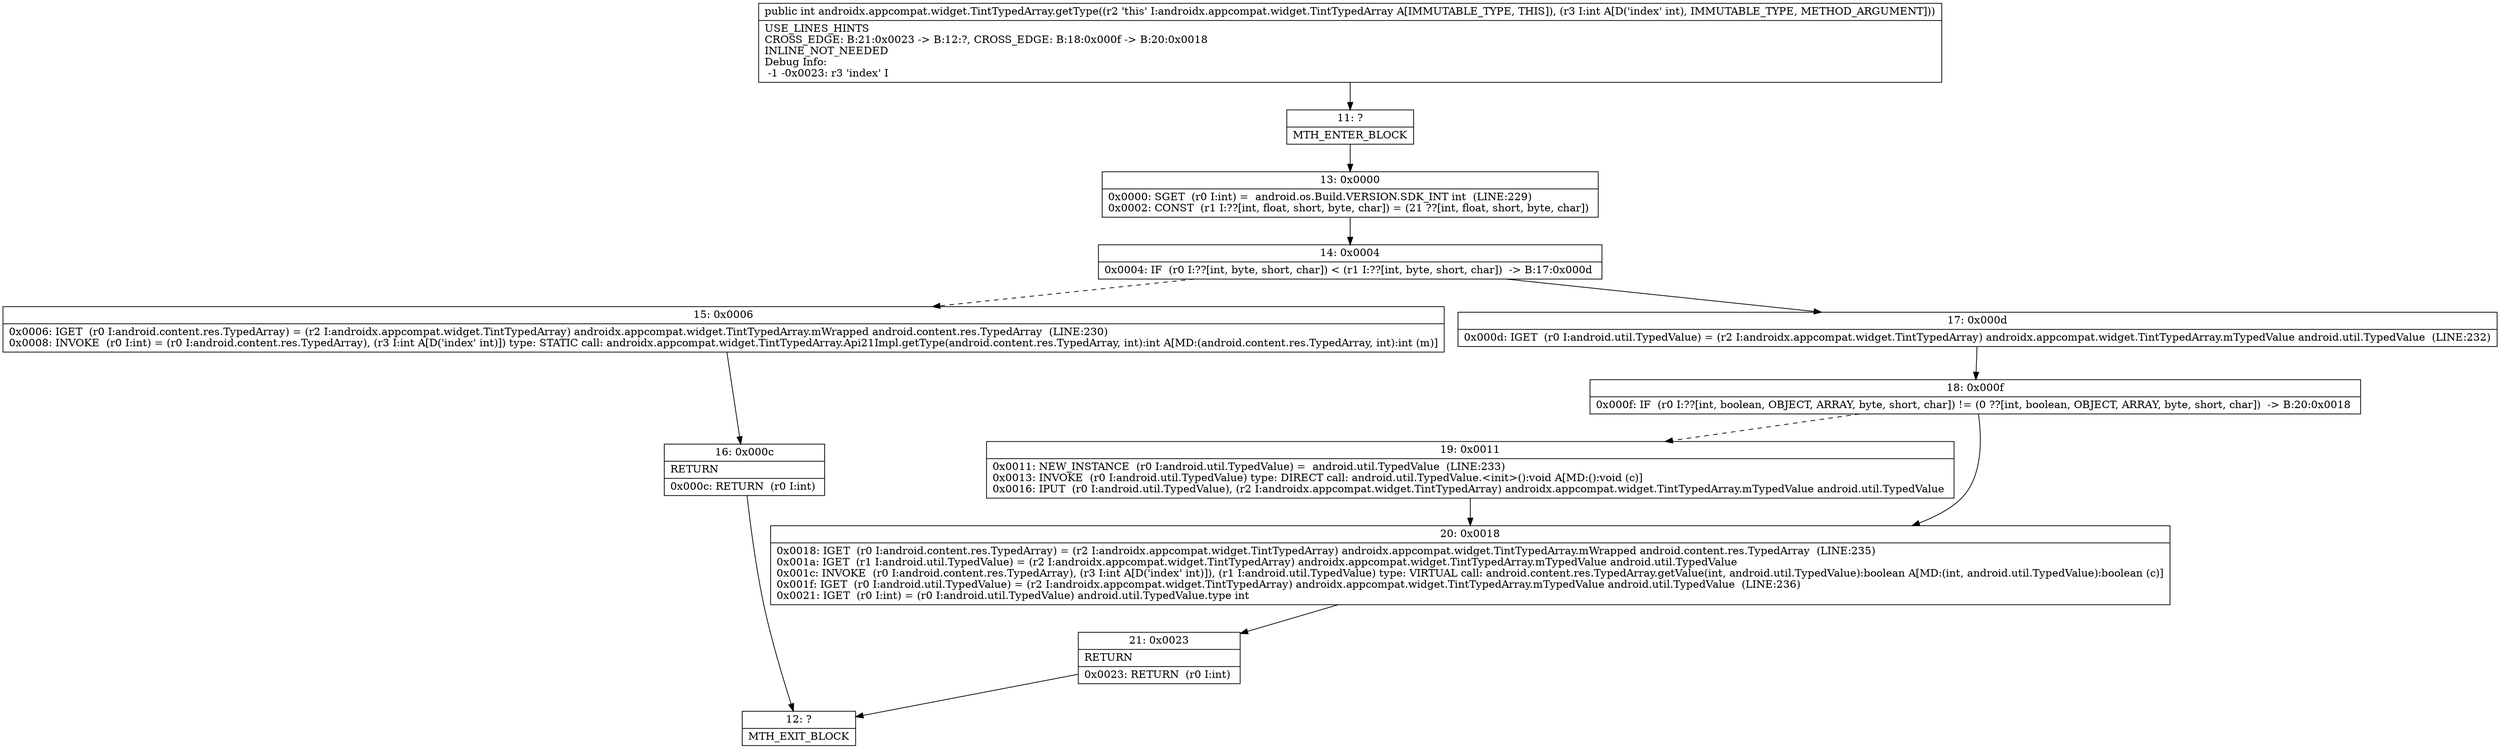digraph "CFG forandroidx.appcompat.widget.TintTypedArray.getType(I)I" {
Node_11 [shape=record,label="{11\:\ ?|MTH_ENTER_BLOCK\l}"];
Node_13 [shape=record,label="{13\:\ 0x0000|0x0000: SGET  (r0 I:int) =  android.os.Build.VERSION.SDK_INT int  (LINE:229)\l0x0002: CONST  (r1 I:??[int, float, short, byte, char]) = (21 ??[int, float, short, byte, char]) \l}"];
Node_14 [shape=record,label="{14\:\ 0x0004|0x0004: IF  (r0 I:??[int, byte, short, char]) \< (r1 I:??[int, byte, short, char])  \-\> B:17:0x000d \l}"];
Node_15 [shape=record,label="{15\:\ 0x0006|0x0006: IGET  (r0 I:android.content.res.TypedArray) = (r2 I:androidx.appcompat.widget.TintTypedArray) androidx.appcompat.widget.TintTypedArray.mWrapped android.content.res.TypedArray  (LINE:230)\l0x0008: INVOKE  (r0 I:int) = (r0 I:android.content.res.TypedArray), (r3 I:int A[D('index' int)]) type: STATIC call: androidx.appcompat.widget.TintTypedArray.Api21Impl.getType(android.content.res.TypedArray, int):int A[MD:(android.content.res.TypedArray, int):int (m)]\l}"];
Node_16 [shape=record,label="{16\:\ 0x000c|RETURN\l|0x000c: RETURN  (r0 I:int) \l}"];
Node_12 [shape=record,label="{12\:\ ?|MTH_EXIT_BLOCK\l}"];
Node_17 [shape=record,label="{17\:\ 0x000d|0x000d: IGET  (r0 I:android.util.TypedValue) = (r2 I:androidx.appcompat.widget.TintTypedArray) androidx.appcompat.widget.TintTypedArray.mTypedValue android.util.TypedValue  (LINE:232)\l}"];
Node_18 [shape=record,label="{18\:\ 0x000f|0x000f: IF  (r0 I:??[int, boolean, OBJECT, ARRAY, byte, short, char]) != (0 ??[int, boolean, OBJECT, ARRAY, byte, short, char])  \-\> B:20:0x0018 \l}"];
Node_19 [shape=record,label="{19\:\ 0x0011|0x0011: NEW_INSTANCE  (r0 I:android.util.TypedValue) =  android.util.TypedValue  (LINE:233)\l0x0013: INVOKE  (r0 I:android.util.TypedValue) type: DIRECT call: android.util.TypedValue.\<init\>():void A[MD:():void (c)]\l0x0016: IPUT  (r0 I:android.util.TypedValue), (r2 I:androidx.appcompat.widget.TintTypedArray) androidx.appcompat.widget.TintTypedArray.mTypedValue android.util.TypedValue \l}"];
Node_20 [shape=record,label="{20\:\ 0x0018|0x0018: IGET  (r0 I:android.content.res.TypedArray) = (r2 I:androidx.appcompat.widget.TintTypedArray) androidx.appcompat.widget.TintTypedArray.mWrapped android.content.res.TypedArray  (LINE:235)\l0x001a: IGET  (r1 I:android.util.TypedValue) = (r2 I:androidx.appcompat.widget.TintTypedArray) androidx.appcompat.widget.TintTypedArray.mTypedValue android.util.TypedValue \l0x001c: INVOKE  (r0 I:android.content.res.TypedArray), (r3 I:int A[D('index' int)]), (r1 I:android.util.TypedValue) type: VIRTUAL call: android.content.res.TypedArray.getValue(int, android.util.TypedValue):boolean A[MD:(int, android.util.TypedValue):boolean (c)]\l0x001f: IGET  (r0 I:android.util.TypedValue) = (r2 I:androidx.appcompat.widget.TintTypedArray) androidx.appcompat.widget.TintTypedArray.mTypedValue android.util.TypedValue  (LINE:236)\l0x0021: IGET  (r0 I:int) = (r0 I:android.util.TypedValue) android.util.TypedValue.type int \l}"];
Node_21 [shape=record,label="{21\:\ 0x0023|RETURN\l|0x0023: RETURN  (r0 I:int) \l}"];
MethodNode[shape=record,label="{public int androidx.appcompat.widget.TintTypedArray.getType((r2 'this' I:androidx.appcompat.widget.TintTypedArray A[IMMUTABLE_TYPE, THIS]), (r3 I:int A[D('index' int), IMMUTABLE_TYPE, METHOD_ARGUMENT]))  | USE_LINES_HINTS\lCROSS_EDGE: B:21:0x0023 \-\> B:12:?, CROSS_EDGE: B:18:0x000f \-\> B:20:0x0018\lINLINE_NOT_NEEDED\lDebug Info:\l  \-1 \-0x0023: r3 'index' I\l}"];
MethodNode -> Node_11;Node_11 -> Node_13;
Node_13 -> Node_14;
Node_14 -> Node_15[style=dashed];
Node_14 -> Node_17;
Node_15 -> Node_16;
Node_16 -> Node_12;
Node_17 -> Node_18;
Node_18 -> Node_19[style=dashed];
Node_18 -> Node_20;
Node_19 -> Node_20;
Node_20 -> Node_21;
Node_21 -> Node_12;
}

